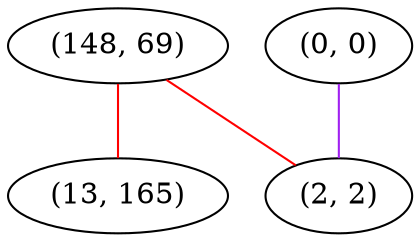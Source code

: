 graph "" {
"(148, 69)";
"(0, 0)";
"(13, 165)";
"(2, 2)";
"(148, 69)" -- "(13, 165)"  [color=red, key=0, weight=1];
"(148, 69)" -- "(2, 2)"  [color=red, key=0, weight=1];
"(0, 0)" -- "(2, 2)"  [color=purple, key=0, weight=4];
}
